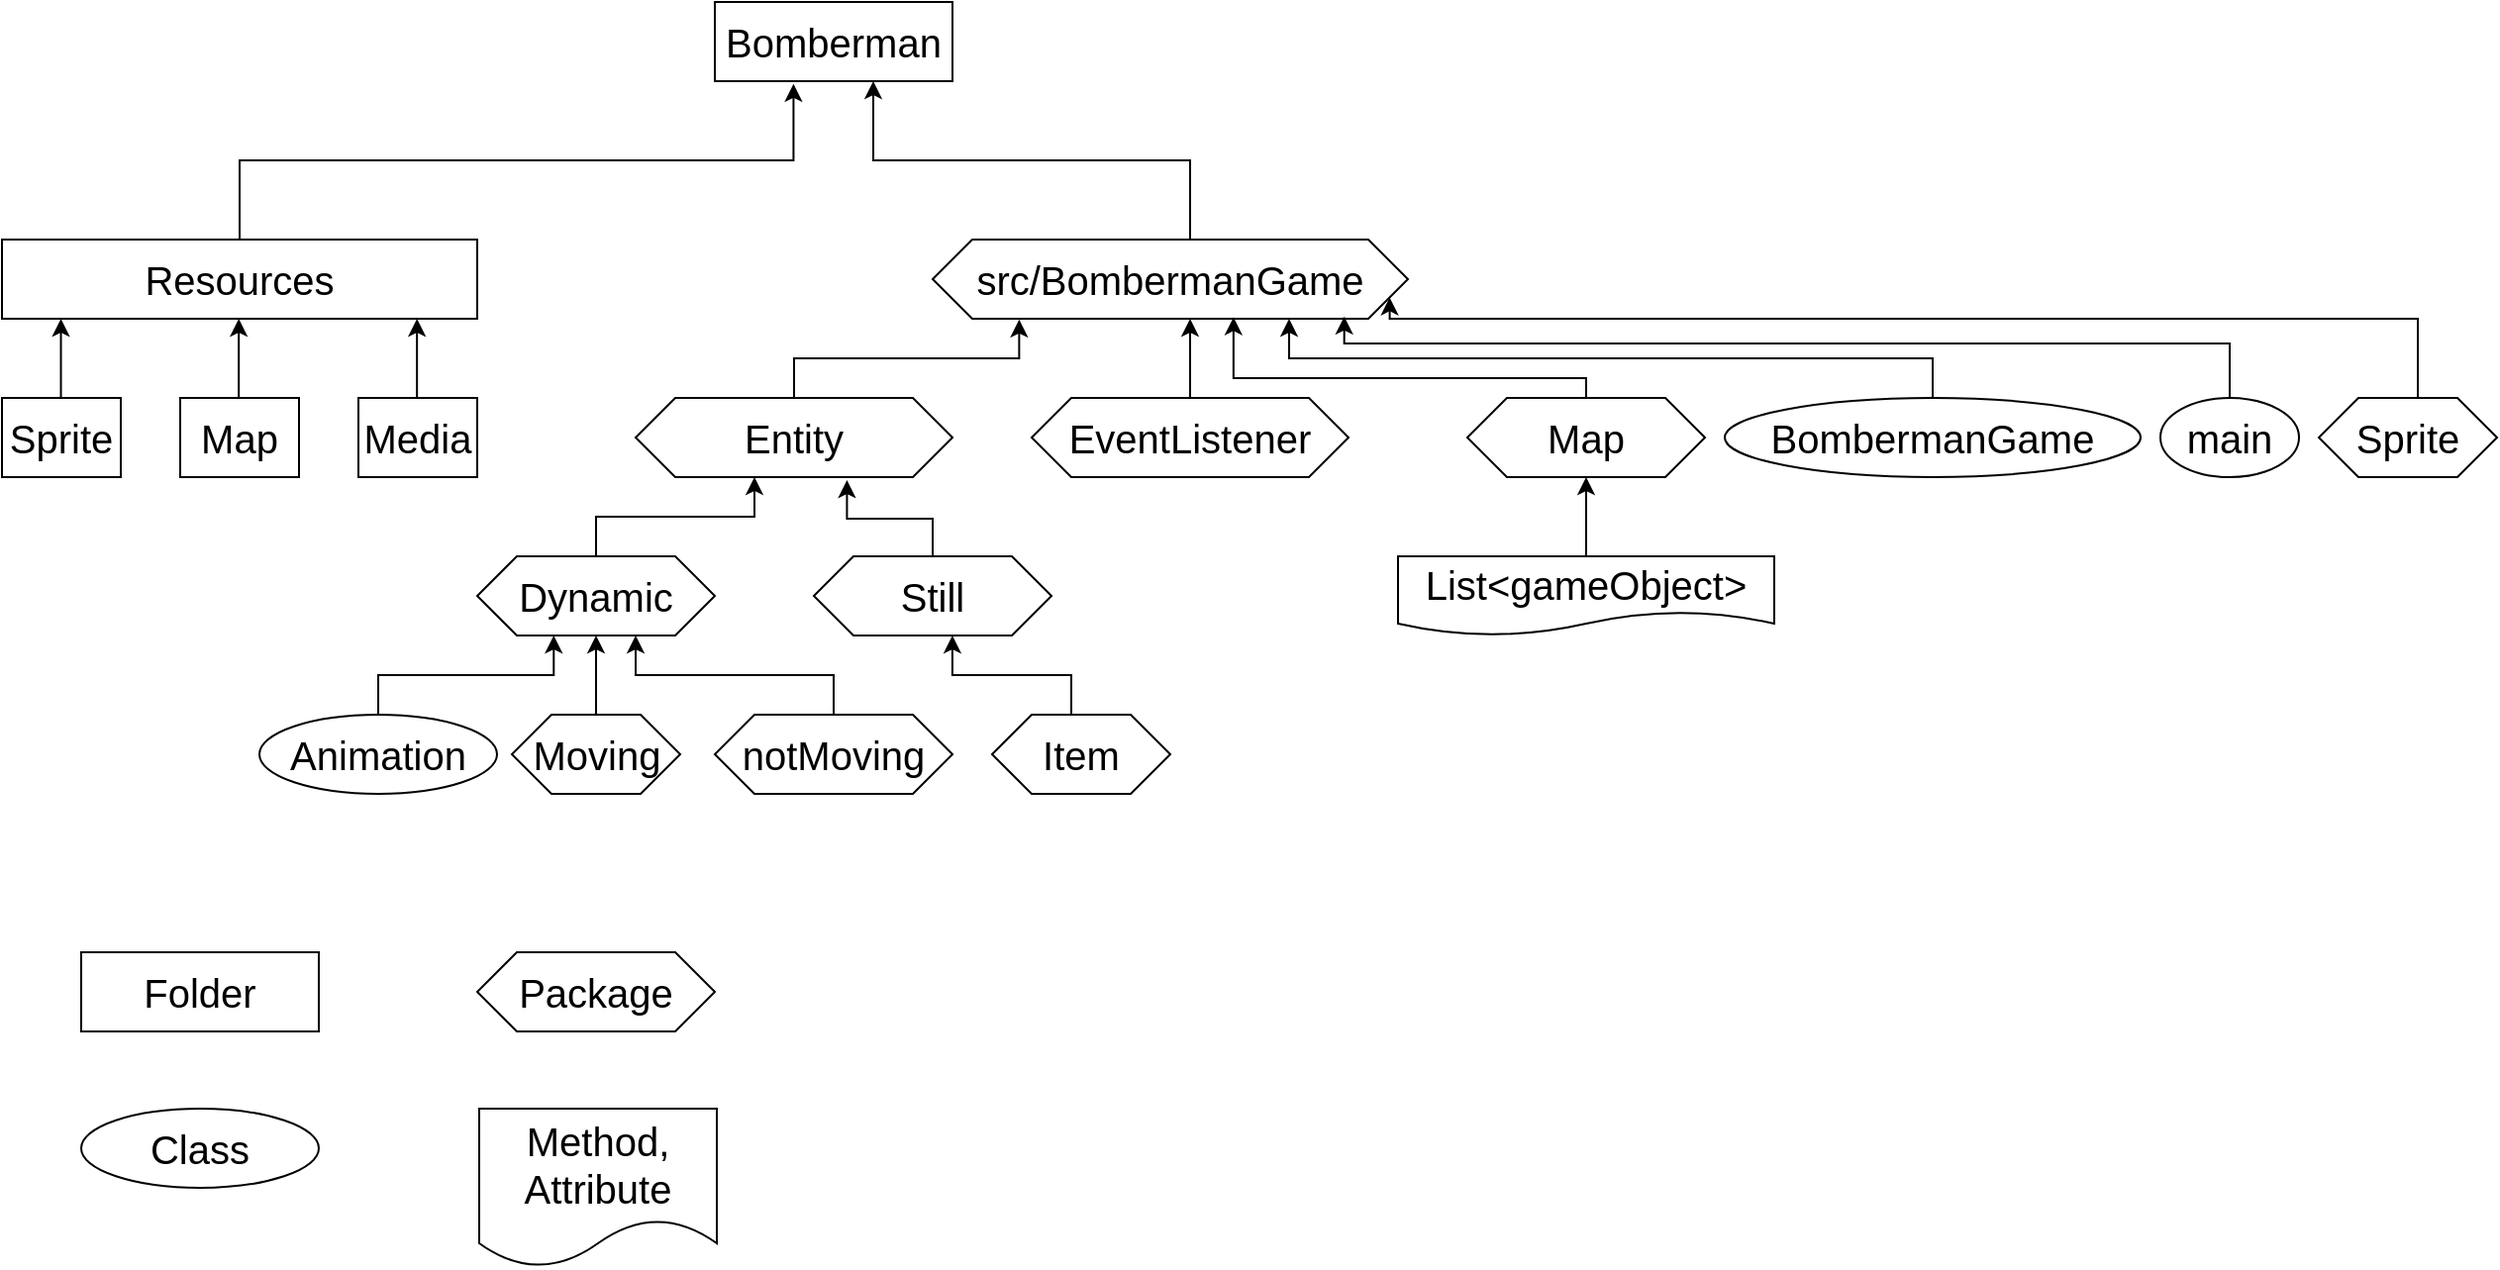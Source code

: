 <mxfile version="20.4.1" type="device"><diagram id="Zy3uOR_uiNCU_tEBDqiy" name="Page-1"><mxGraphModel dx="494" dy="257" grid="1" gridSize="10" guides="1" tooltips="1" connect="1" arrows="1" fold="1" page="1" pageScale="1" pageWidth="850" pageHeight="1100" math="0" shadow="0"><root><mxCell id="0"/><mxCell id="1" parent="0"/><mxCell id="kTjfIKZYR1gfd0D-kKj6-1" value="&lt;font style=&quot;font-size: 20px;&quot;&gt;Bomberman&lt;/font&gt;" style="rounded=0;whiteSpace=wrap;html=1;" parent="1" vertex="1"><mxGeometry x="360" y="40" width="120" height="40" as="geometry"/></mxCell><mxCell id="kTjfIKZYR1gfd0D-kKj6-7" value="" style="edgeStyle=elbowEdgeStyle;elbow=vertical;endArrow=classic;html=1;rounded=0;fontFamily=Helvetica;fontSize=20;entryX=0.331;entryY=1.035;entryDx=0;entryDy=0;entryPerimeter=0;exitX=0.5;exitY=0;exitDx=0;exitDy=0;" parent="1" source="kTjfIKZYR1gfd0D-kKj6-8" target="kTjfIKZYR1gfd0D-kKj6-1" edge="1"><mxGeometry width="50" height="50" relative="1" as="geometry"><mxPoint x="110" y="120" as="sourcePoint"/><mxPoint x="400" y="90" as="targetPoint"/><Array as="points"><mxPoint x="130" y="120"/><mxPoint x="240" y="120"/></Array></mxGeometry></mxCell><mxCell id="kTjfIKZYR1gfd0D-kKj6-8" value="Resources" style="rounded=0;whiteSpace=wrap;html=1;fontFamily=Helvetica;fontSize=20;" parent="1" vertex="1"><mxGeometry y="160" width="240" height="40" as="geometry"/></mxCell><mxCell id="Zrec4zTWHsiaungR4wrn-2" value="" style="endArrow=classic;html=1;rounded=0;fontFamily=Helvetica;fontSize=20;" parent="1" edge="1"><mxGeometry width="50" height="50" relative="1" as="geometry"><mxPoint x="29.76" y="240" as="sourcePoint"/><mxPoint x="29.76" y="200" as="targetPoint"/></mxGeometry></mxCell><mxCell id="Zrec4zTWHsiaungR4wrn-3" value="Sprite" style="rounded=0;html=1;fontFamily=Helvetica;fontSize=20;whiteSpace=wrap;" parent="1" vertex="1"><mxGeometry y="240" width="60" height="40" as="geometry"/></mxCell><mxCell id="Zrec4zTWHsiaungR4wrn-4" value="Map" style="rounded=0;html=1;fontFamily=Helvetica;fontSize=20;whiteSpace=wrap;" parent="1" vertex="1"><mxGeometry x="90" y="240" width="60" height="40" as="geometry"/></mxCell><mxCell id="Zrec4zTWHsiaungR4wrn-5" value="" style="endArrow=classic;html=1;rounded=0;fontFamily=Helvetica;fontSize=20;" parent="1" edge="1"><mxGeometry width="50" height="50" relative="1" as="geometry"><mxPoint x="119.58" y="240" as="sourcePoint"/><mxPoint x="119.58" y="200" as="targetPoint"/></mxGeometry></mxCell><mxCell id="Zrec4zTWHsiaungR4wrn-6" value="Media" style="rounded=0;html=1;fontFamily=Helvetica;fontSize=20;whiteSpace=wrap;" parent="1" vertex="1"><mxGeometry x="180" y="240" width="60" height="40" as="geometry"/></mxCell><mxCell id="Zrec4zTWHsiaungR4wrn-7" value="" style="endArrow=classic;html=1;rounded=0;fontFamily=Helvetica;fontSize=20;" parent="1" edge="1"><mxGeometry width="50" height="50" relative="1" as="geometry"><mxPoint x="209.58" y="240" as="sourcePoint"/><mxPoint x="209.58" y="200" as="targetPoint"/></mxGeometry></mxCell><mxCell id="Zrec4zTWHsiaungR4wrn-8" value="" style="edgeStyle=elbowEdgeStyle;elbow=vertical;endArrow=classic;html=1;rounded=0;fontFamily=Helvetica;fontSize=20;" parent="1" edge="1"><mxGeometry width="50" height="50" relative="1" as="geometry"><mxPoint x="600" y="160" as="sourcePoint"/><mxPoint x="440" y="80" as="targetPoint"/><Array as="points"><mxPoint x="420" y="120"/></Array></mxGeometry></mxCell><mxCell id="Zrec4zTWHsiaungR4wrn-10" value="src/BombermanGame" style="shape=hexagon;perimeter=hexagonPerimeter2;whiteSpace=wrap;html=1;fixedSize=1;fontFamily=Helvetica;fontSize=20;container=0;" parent="1" vertex="1"><mxGeometry x="470" y="160" width="240" height="40" as="geometry"/></mxCell><mxCell id="Zrec4zTWHsiaungR4wrn-11" value="" style="edgeStyle=elbowEdgeStyle;elbow=vertical;endArrow=classic;html=1;rounded=0;fontFamily=Helvetica;fontSize=20;entryX=0.182;entryY=1.01;entryDx=0;entryDy=0;entryPerimeter=0;" parent="1" target="Zrec4zTWHsiaungR4wrn-10" edge="1"><mxGeometry width="50" height="50" relative="1" as="geometry"><mxPoint x="400" y="240" as="sourcePoint"/><mxPoint x="450" y="200" as="targetPoint"/><Array as="points"><mxPoint x="360" y="220"/></Array></mxGeometry></mxCell><mxCell id="Zrec4zTWHsiaungR4wrn-14" value="Entity" style="shape=hexagon;perimeter=hexagonPerimeter2;whiteSpace=wrap;html=1;fixedSize=1;fontFamily=Helvetica;fontSize=20;" parent="1" vertex="1"><mxGeometry x="320" y="240" width="160" height="40" as="geometry"/></mxCell><mxCell id="Zrec4zTWHsiaungR4wrn-15" value="" style="edgeStyle=elbowEdgeStyle;elbow=vertical;endArrow=classic;html=1;rounded=0;fontFamily=Helvetica;fontSize=20;" parent="1" target="Zrec4zTWHsiaungR4wrn-14" edge="1"><mxGeometry width="50" height="50" relative="1" as="geometry"><mxPoint x="300" y="320" as="sourcePoint"/><mxPoint x="350" y="320" as="targetPoint"/><Array as="points"><mxPoint x="380" y="300"/><mxPoint x="380" y="290"/></Array></mxGeometry></mxCell><mxCell id="Zrec4zTWHsiaungR4wrn-16" value="Dynamic" style="shape=hexagon;perimeter=hexagonPerimeter2;whiteSpace=wrap;html=1;fixedSize=1;fontFamily=Helvetica;fontSize=20;" parent="1" vertex="1"><mxGeometry x="240" y="320" width="120" height="40" as="geometry"/></mxCell><mxCell id="Zrec4zTWHsiaungR4wrn-18" value="Animation" style="ellipse;whiteSpace=wrap;html=1;fontFamily=Helvetica;fontSize=20;" parent="1" vertex="1"><mxGeometry x="130" y="400" width="120" height="40" as="geometry"/></mxCell><mxCell id="Zrec4zTWHsiaungR4wrn-19" value="" style="endArrow=classic;html=1;rounded=0;fontFamily=Helvetica;fontSize=20;" parent="1" edge="1"><mxGeometry width="50" height="50" relative="1" as="geometry"><mxPoint x="300" y="400" as="sourcePoint"/><mxPoint x="300" y="360" as="targetPoint"/></mxGeometry></mxCell><mxCell id="Zrec4zTWHsiaungR4wrn-20" value="Moving" style="shape=hexagon;perimeter=hexagonPerimeter2;whiteSpace=wrap;html=1;fixedSize=1;fontFamily=Helvetica;fontSize=20;" parent="1" vertex="1"><mxGeometry x="257.5" y="400" width="85" height="40" as="geometry"/></mxCell><mxCell id="Zrec4zTWHsiaungR4wrn-21" value="notMoving" style="shape=hexagon;perimeter=hexagonPerimeter2;whiteSpace=wrap;html=1;fixedSize=1;fontFamily=Helvetica;fontSize=20;" parent="1" vertex="1"><mxGeometry x="360" y="400" width="120" height="40" as="geometry"/></mxCell><mxCell id="Zrec4zTWHsiaungR4wrn-22" value="" style="edgeStyle=elbowEdgeStyle;elbow=vertical;endArrow=classic;html=1;rounded=0;fontFamily=Helvetica;fontSize=20;entryX=0.322;entryY=1;entryDx=0;entryDy=0;entryPerimeter=0;exitX=0.5;exitY=0;exitDx=0;exitDy=0;" parent="1" source="Zrec4zTWHsiaungR4wrn-18" target="Zrec4zTWHsiaungR4wrn-16" edge="1"><mxGeometry width="50" height="50" relative="1" as="geometry"><mxPoint x="190" y="390" as="sourcePoint"/><mxPoint x="240" y="360" as="targetPoint"/></mxGeometry></mxCell><mxCell id="Zrec4zTWHsiaungR4wrn-23" value="" style="edgeStyle=elbowEdgeStyle;elbow=vertical;endArrow=classic;html=1;rounded=0;fontFamily=Helvetica;fontSize=20;exitX=0.5;exitY=0;exitDx=0;exitDy=0;" parent="1" source="Zrec4zTWHsiaungR4wrn-21" edge="1"><mxGeometry width="50" height="50" relative="1" as="geometry"><mxPoint x="420" y="380" as="sourcePoint"/><mxPoint x="320" y="360" as="targetPoint"/><Array as="points"><mxPoint x="370" y="380"/></Array></mxGeometry></mxCell><mxCell id="Zrec4zTWHsiaungR4wrn-25" value="" style="edgeStyle=elbowEdgeStyle;elbow=vertical;endArrow=classic;html=1;rounded=0;fontFamily=Helvetica;fontSize=20;entryX=0.667;entryY=1.038;entryDx=0;entryDy=0;entryPerimeter=0;exitX=0.5;exitY=0;exitDx=0;exitDy=0;" parent="1" source="Zrec4zTWHsiaungR4wrn-26" target="Zrec4zTWHsiaungR4wrn-14" edge="1"><mxGeometry width="50" height="50" relative="1" as="geometry"><mxPoint x="520" y="320" as="sourcePoint"/><mxPoint x="250" y="360" as="targetPoint"/></mxGeometry></mxCell><mxCell id="Zrec4zTWHsiaungR4wrn-26" value="Still" style="shape=hexagon;perimeter=hexagonPerimeter2;whiteSpace=wrap;html=1;fixedSize=1;fontFamily=Helvetica;fontSize=20;" parent="1" vertex="1"><mxGeometry x="410" y="320" width="120" height="40" as="geometry"/></mxCell><mxCell id="Zrec4zTWHsiaungR4wrn-27" value="" style="endArrow=classic;html=1;rounded=0;fontFamily=Helvetica;fontSize=20;" parent="1" target="Zrec4zTWHsiaungR4wrn-28" edge="1"><mxGeometry width="50" height="50" relative="1" as="geometry"><mxPoint x="600" y="240" as="sourcePoint"/><mxPoint x="600" y="200" as="targetPoint"/></mxGeometry></mxCell><mxCell id="Zrec4zTWHsiaungR4wrn-30" value="" style="edgeStyle=orthogonalEdgeStyle;rounded=0;orthogonalLoop=1;jettySize=auto;html=1;fontFamily=Helvetica;fontSize=20;" parent="1" source="Zrec4zTWHsiaungR4wrn-28" target="Zrec4zTWHsiaungR4wrn-10" edge="1"><mxGeometry relative="1" as="geometry"><Array as="points"><mxPoint x="600" y="210"/><mxPoint x="600" y="210"/></Array></mxGeometry></mxCell><mxCell id="Zrec4zTWHsiaungR4wrn-28" value="EventListener" style="shape=hexagon;perimeter=hexagonPerimeter2;whiteSpace=wrap;html=1;fixedSize=1;fontFamily=Helvetica;fontSize=20;size=20;" parent="1" vertex="1"><mxGeometry x="520" y="240" width="160" height="40" as="geometry"/></mxCell><mxCell id="Zrec4zTWHsiaungR4wrn-31" value="" style="edgeStyle=elbowEdgeStyle;elbow=vertical;endArrow=classic;html=1;rounded=0;fontFamily=Helvetica;fontSize=20;entryX=0.633;entryY=0.981;entryDx=0;entryDy=0;entryPerimeter=0;" parent="1" target="Zrec4zTWHsiaungR4wrn-10" edge="1"><mxGeometry width="50" height="50" relative="1" as="geometry"><mxPoint x="800" y="240" as="sourcePoint"/><mxPoint x="640" y="200" as="targetPoint"/><Array as="points"><mxPoint x="660" y="230"/><mxPoint x="620" y="220"/><mxPoint x="690" y="230"/><mxPoint x="720" y="220"/></Array></mxGeometry></mxCell><mxCell id="Zrec4zTWHsiaungR4wrn-32" value="Map" style="shape=hexagon;perimeter=hexagonPerimeter2;whiteSpace=wrap;html=1;fixedSize=1;fontFamily=Helvetica;fontSize=20;" parent="1" vertex="1"><mxGeometry x="740" y="240" width="120" height="40" as="geometry"/></mxCell><mxCell id="Zrec4zTWHsiaungR4wrn-35" value="" style="edgeStyle=orthogonalEdgeStyle;rounded=0;orthogonalLoop=1;jettySize=auto;html=1;fontFamily=Helvetica;fontSize=20;" parent="1" source="Zrec4zTWHsiaungR4wrn-34" target="Zrec4zTWHsiaungR4wrn-32" edge="1"><mxGeometry relative="1" as="geometry"/></mxCell><mxCell id="Zrec4zTWHsiaungR4wrn-34" value="List&amp;lt;gameObject&amp;gt;" style="shape=document;whiteSpace=wrap;html=1;boundedLbl=1;fontFamily=Helvetica;fontSize=20;" parent="1" vertex="1"><mxGeometry x="705" y="320" width="190" height="40" as="geometry"/></mxCell><mxCell id="Zrec4zTWHsiaungR4wrn-37" value="" style="edgeStyle=elbowEdgeStyle;elbow=vertical;endArrow=classic;html=1;rounded=0;fontFamily=Helvetica;fontSize=20;entryX=0.75;entryY=1;entryDx=0;entryDy=0;exitX=0.5;exitY=0;exitDx=0;exitDy=0;" parent="1" source="Zrec4zTWHsiaungR4wrn-38" target="Zrec4zTWHsiaungR4wrn-10" edge="1"><mxGeometry width="50" height="50" relative="1" as="geometry"><mxPoint x="920" y="240" as="sourcePoint"/><mxPoint x="750" y="220" as="targetPoint"/><Array as="points"><mxPoint x="670" y="220"/></Array></mxGeometry></mxCell><mxCell id="Zrec4zTWHsiaungR4wrn-38" value="BombermanGame" style="ellipse;whiteSpace=wrap;html=1;fontFamily=Helvetica;fontSize=20;" parent="1" vertex="1"><mxGeometry x="870" y="240" width="210" height="40" as="geometry"/></mxCell><mxCell id="Zrec4zTWHsiaungR4wrn-39" value="" style="edgeStyle=elbowEdgeStyle;elbow=vertical;endArrow=classic;html=1;rounded=0;fontFamily=Helvetica;fontSize=20;exitX=0.5;exitY=0;exitDx=0;exitDy=0;entryX=0.866;entryY=0.972;entryDx=0;entryDy=0;entryPerimeter=0;" parent="1" source="Zrec4zTWHsiaungR4wrn-40" target="Zrec4zTWHsiaungR4wrn-10" edge="1"><mxGeometry width="50" height="50" relative="1" as="geometry"><mxPoint x="1120" y="230" as="sourcePoint"/><mxPoint x="640" y="200" as="targetPoint"/><Array as="points"><mxPoint x="830" y="212.5"/></Array></mxGeometry></mxCell><mxCell id="Zrec4zTWHsiaungR4wrn-40" value="main&lt;br&gt;" style="ellipse;whiteSpace=wrap;html=1;fontFamily=Helvetica;fontSize=20;" parent="1" vertex="1"><mxGeometry x="1090" y="240" width="70" height="40" as="geometry"/></mxCell><mxCell id="tNaNg2m6mXg4Irnq4dcV-2" value="Folder&lt;br&gt;" style="rounded=0;whiteSpace=wrap;html=1;fontSize=20;" parent="1" vertex="1"><mxGeometry x="40" y="520" width="120" height="40" as="geometry"/></mxCell><mxCell id="tNaNg2m6mXg4Irnq4dcV-3" value="Package" style="shape=hexagon;perimeter=hexagonPerimeter2;whiteSpace=wrap;html=1;fixedSize=1;fontSize=20;" parent="1" vertex="1"><mxGeometry x="240" y="520" width="120" height="40" as="geometry"/></mxCell><mxCell id="tNaNg2m6mXg4Irnq4dcV-4" value="Class" style="ellipse;whiteSpace=wrap;html=1;fontSize=20;" parent="1" vertex="1"><mxGeometry x="40" y="599" width="120" height="40" as="geometry"/></mxCell><mxCell id="tNaNg2m6mXg4Irnq4dcV-5" value="Method,&lt;br&gt;Attribute" style="shape=document;whiteSpace=wrap;html=1;boundedLbl=1;fontSize=20;" parent="1" vertex="1"><mxGeometry x="241" y="599" width="120" height="80" as="geometry"/></mxCell><mxCell id="w4Y2H-6F6anX_OKUDQnn-1" value="" style="edgeStyle=segmentEdgeStyle;endArrow=classic;html=1;rounded=0;entryX=1;entryY=0.75;entryDx=0;entryDy=0;" edge="1" parent="1" target="Zrec4zTWHsiaungR4wrn-10"><mxGeometry width="50" height="50" relative="1" as="geometry"><mxPoint x="1230" y="240" as="sourcePoint"/><mxPoint x="730" y="170" as="targetPoint"/><Array as="points"><mxPoint x="1220" y="240"/><mxPoint x="1220" y="200"/><mxPoint x="701" y="200"/></Array></mxGeometry></mxCell><mxCell id="w4Y2H-6F6anX_OKUDQnn-2" value="&lt;font style=&quot;font-size: 20px;&quot;&gt;Sprite&lt;/font&gt;" style="shape=hexagon;perimeter=hexagonPerimeter2;whiteSpace=wrap;html=1;fixedSize=1;" vertex="1" parent="1"><mxGeometry x="1170" y="240" width="90" height="40" as="geometry"/></mxCell><mxCell id="w4Y2H-6F6anX_OKUDQnn-5" value="" style="edgeStyle=elbowEdgeStyle;elbow=vertical;endArrow=classic;html=1;rounded=0;fontSize=20;entryX=0.583;entryY=1;entryDx=0;entryDy=0;entryPerimeter=0;" edge="1" parent="1" target="Zrec4zTWHsiaungR4wrn-26"><mxGeometry width="50" height="50" relative="1" as="geometry"><mxPoint x="540" y="400" as="sourcePoint"/><mxPoint x="495" y="360" as="targetPoint"/><Array as="points"><mxPoint x="520" y="380"/></Array></mxGeometry></mxCell><mxCell id="w4Y2H-6F6anX_OKUDQnn-6" value="Item" style="shape=hexagon;perimeter=hexagonPerimeter2;whiteSpace=wrap;html=1;fixedSize=1;fontSize=20;" vertex="1" parent="1"><mxGeometry x="500" y="400" width="90" height="40" as="geometry"/></mxCell></root></mxGraphModel></diagram></mxfile>